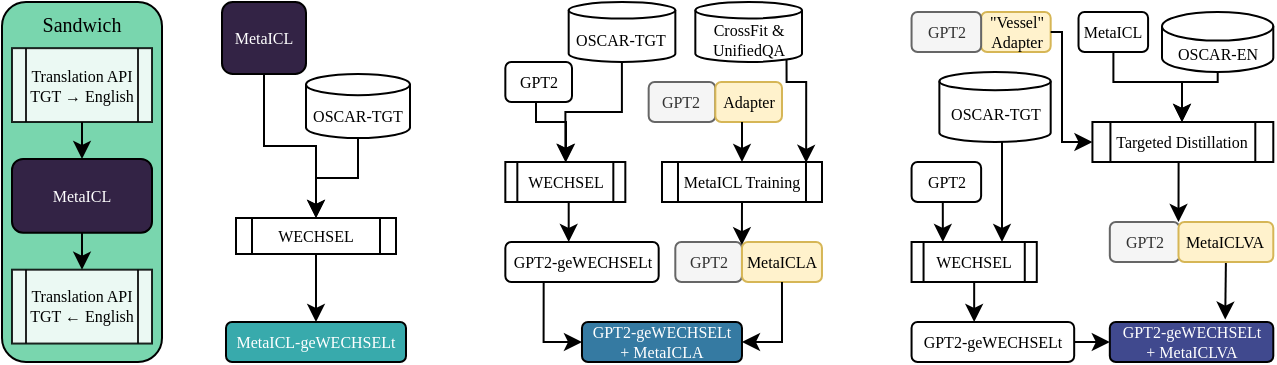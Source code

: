 <mxfile version="20.8.13" type="device"><diagram id="Yv9vvdRH6epgkQJvcxNX" name="Page-1"><mxGraphModel dx="811" dy="434" grid="1" gridSize="10" guides="1" tooltips="1" connect="1" arrows="1" fold="1" page="1" pageScale="1" pageWidth="827" pageHeight="1169" math="0" shadow="0"><root><mxCell id="0"/><mxCell id="1" parent="0"/><mxCell id="vb2ocooGm4I7WfYoiAuB-105" value="" style="group" parent="1" vertex="1" connectable="0"><mxGeometry x="140" y="240" width="94" height="180" as="geometry"/></mxCell><mxCell id="vb2ocooGm4I7WfYoiAuB-9" value="&lt;font style=&quot;font-size: 8px;&quot;&gt;MetaICL&lt;/font&gt;" style="rounded=1;whiteSpace=wrap;html=1;fontSize=8;fontFamily=Times New Roman;fillColor=#332345;fontColor=#FFFFFF;" parent="vb2ocooGm4I7WfYoiAuB-105" vertex="1"><mxGeometry width="42" height="36" as="geometry"/></mxCell><mxCell id="vb2ocooGm4I7WfYoiAuB-12" value="WECHSEL" style="shape=process;whiteSpace=wrap;html=1;backgroundOutline=1;fontFamily=Times New Roman;fontSize=8;" parent="vb2ocooGm4I7WfYoiAuB-105" vertex="1"><mxGeometry x="7" y="108" width="80" height="18" as="geometry"/></mxCell><mxCell id="vb2ocooGm4I7WfYoiAuB-11" value="" style="edgeStyle=orthogonalEdgeStyle;rounded=0;orthogonalLoop=1;jettySize=auto;html=1;fontFamily=Times New Roman;fontSize=8;" parent="vb2ocooGm4I7WfYoiAuB-105" source="vb2ocooGm4I7WfYoiAuB-9" target="vb2ocooGm4I7WfYoiAuB-12" edge="1"><mxGeometry relative="1" as="geometry"><mxPoint x="22.5" y="90" as="targetPoint"/></mxGeometry></mxCell><mxCell id="vb2ocooGm4I7WfYoiAuB-14" value="OSCAR-TGT" style="shape=cylinder3;whiteSpace=wrap;html=1;boundedLbl=1;backgroundOutline=1;size=5.286;fontFamily=Times New Roman;fontSize=8;" parent="vb2ocooGm4I7WfYoiAuB-105" vertex="1"><mxGeometry x="42" y="36" width="52" height="32" as="geometry"/></mxCell><mxCell id="vb2ocooGm4I7WfYoiAuB-17" value="MetaICL-geWECHSELt" style="rounded=1;whiteSpace=wrap;html=1;fontFamily=Times New Roman;fontSize=8;fillColor=#38aaac;fontColor=#FFFFFF;" parent="vb2ocooGm4I7WfYoiAuB-105" vertex="1"><mxGeometry x="2" y="160" width="90" height="20" as="geometry"/></mxCell><mxCell id="vb2ocooGm4I7WfYoiAuB-18" value="" style="edgeStyle=orthogonalEdgeStyle;rounded=0;orthogonalLoop=1;jettySize=auto;html=1;fontFamily=Times New Roman;fontSize=8;" parent="vb2ocooGm4I7WfYoiAuB-105" source="vb2ocooGm4I7WfYoiAuB-12" target="vb2ocooGm4I7WfYoiAuB-17" edge="1"><mxGeometry relative="1" as="geometry"/></mxCell><mxCell id="vb2ocooGm4I7WfYoiAuB-31" value="" style="edgeStyle=orthogonalEdgeStyle;rounded=0;orthogonalLoop=1;jettySize=auto;html=1;fontFamily=Times New Roman;exitX=0.5;exitY=1;exitDx=0;exitDy=0;exitPerimeter=0;entryX=0.5;entryY=0;entryDx=0;entryDy=0;fontSize=8;" parent="vb2ocooGm4I7WfYoiAuB-105" source="vb2ocooGm4I7WfYoiAuB-14" target="vb2ocooGm4I7WfYoiAuB-12" edge="1"><mxGeometry relative="1" as="geometry"><mxPoint x="9.52" y="81.0" as="sourcePoint"/><mxPoint x="48.52" y="117.0" as="targetPoint"/></mxGeometry></mxCell><mxCell id="Fh5sjH1sP625enpo1OQT-14" value="" style="group" vertex="1" connectable="0" parent="1"><mxGeometry x="30" y="240" width="80" height="180" as="geometry"/></mxCell><mxCell id="Fh5sjH1sP625enpo1OQT-1" value="&lt;font style=&quot;font-size: 10px;&quot; face=&quot;Times New Roman&quot;&gt;Sandwich&lt;br&gt;&lt;br&gt;&lt;br&gt;&lt;br&gt;&lt;br&gt;&lt;br&gt;&lt;br&gt;&lt;br&gt;&lt;br&gt;&lt;br&gt;&lt;br&gt;&lt;br&gt;&lt;/font&gt;" style="rounded=1;whiteSpace=wrap;html=1;fillColor=#79d6ae;container=0;" vertex="1" parent="Fh5sjH1sP625enpo1OQT-14"><mxGeometry width="80" height="180" as="geometry"/></mxCell><mxCell id="vb2ocooGm4I7WfYoiAuB-6" value="Translation API&lt;br style=&quot;font-size: 8px;&quot;&gt;TGT ← English" style="shape=process;whiteSpace=wrap;html=1;backgroundOutline=1;fontFamily=Times New Roman;fontSize=8;fillColor=#FFFFFF;opacity=85;container=0;" parent="Fh5sjH1sP625enpo1OQT-14" vertex="1"><mxGeometry x="5" y="133.846" width="70" height="36.923" as="geometry"/></mxCell><mxCell id="Fh5sjH1sP625enpo1OQT-5" style="edgeStyle=orthogonalEdgeStyle;rounded=0;orthogonalLoop=1;jettySize=auto;html=1;exitX=0.5;exitY=1;exitDx=0;exitDy=0;entryX=0.5;entryY=0;entryDx=0;entryDy=0;fontFamily=Times New Roman;fontSize=10;fontColor=#FFFFFF;" edge="1" parent="Fh5sjH1sP625enpo1OQT-14" source="vb2ocooGm4I7WfYoiAuB-1" target="vb2ocooGm4I7WfYoiAuB-6"><mxGeometry relative="1" as="geometry"/></mxCell><mxCell id="vb2ocooGm4I7WfYoiAuB-1" value="&lt;font style=&quot;font-size: 8px;&quot;&gt;MetaICL&lt;/font&gt;" style="rounded=1;whiteSpace=wrap;html=1;fontSize=8;fontFamily=Times New Roman;fillColor=#332345;container=0;fontColor=#FFFFFF;" parent="Fh5sjH1sP625enpo1OQT-14" vertex="1"><mxGeometry x="5" y="78.462" width="70" height="36.923" as="geometry"/></mxCell><mxCell id="Fh5sjH1sP625enpo1OQT-4" style="edgeStyle=orthogonalEdgeStyle;rounded=0;orthogonalLoop=1;jettySize=auto;html=1;exitX=0.5;exitY=1;exitDx=0;exitDy=0;entryX=0.5;entryY=0;entryDx=0;entryDy=0;fontFamily=Times New Roman;fontSize=10;fontColor=#FFFFFF;" edge="1" parent="Fh5sjH1sP625enpo1OQT-14" source="vb2ocooGm4I7WfYoiAuB-2" target="vb2ocooGm4I7WfYoiAuB-1"><mxGeometry relative="1" as="geometry"/></mxCell><mxCell id="vb2ocooGm4I7WfYoiAuB-2" value="Translation API&lt;br style=&quot;font-size: 8px;&quot;&gt;TGT → English" style="shape=process;whiteSpace=wrap;html=1;backgroundOutline=1;fontFamily=Times New Roman;fontSize=8;fillColor=#FFFFFF;opacity=85;container=0;" parent="Fh5sjH1sP625enpo1OQT-14" vertex="1"><mxGeometry x="5" y="23.077" width="70" height="36.923" as="geometry"/></mxCell><mxCell id="Fh5sjH1sP625enpo1OQT-15" value="" style="group" vertex="1" connectable="0" parent="1"><mxGeometry x="281.667" y="240" width="158.327" height="180" as="geometry"/></mxCell><mxCell id="vb2ocooGm4I7WfYoiAuB-20" value="&lt;font style=&quot;font-size: 8px;&quot;&gt;GPT2&lt;/font&gt;" style="rounded=1;whiteSpace=wrap;html=1;fontSize=8;fontFamily=Times New Roman;" parent="Fh5sjH1sP625enpo1OQT-15" vertex="1"><mxGeometry x="0.003" y="30" width="33.33" height="20" as="geometry"/></mxCell><mxCell id="vb2ocooGm4I7WfYoiAuB-21" value="OSCAR-TGT" style="shape=cylinder3;whiteSpace=wrap;html=1;boundedLbl=1;backgroundOutline=1;size=4.143;fontFamily=Times New Roman;fontSize=8;" parent="Fh5sjH1sP625enpo1OQT-15" vertex="1"><mxGeometry x="31.673" width="53.33" height="30" as="geometry"/></mxCell><mxCell id="vb2ocooGm4I7WfYoiAuB-23" value="WECHSEL" style="shape=process;whiteSpace=wrap;html=1;backgroundOutline=1;fontFamily=Times New Roman;fontSize=8;" parent="Fh5sjH1sP625enpo1OQT-15" vertex="1"><mxGeometry y="80" width="60.0" height="20" as="geometry"/></mxCell><mxCell id="vb2ocooGm4I7WfYoiAuB-26" value="" style="edgeStyle=orthogonalEdgeStyle;rounded=0;orthogonalLoop=1;jettySize=auto;html=1;fontFamily=Times New Roman;fontSize=8;" parent="Fh5sjH1sP625enpo1OQT-15" source="vb2ocooGm4I7WfYoiAuB-20" target="vb2ocooGm4I7WfYoiAuB-23" edge="1"><mxGeometry relative="1" as="geometry"><Array as="points"><mxPoint x="15.333" y="60"/><mxPoint x="30.333" y="60"/></Array></mxGeometry></mxCell><mxCell id="vb2ocooGm4I7WfYoiAuB-25" value="" style="edgeStyle=orthogonalEdgeStyle;rounded=0;orthogonalLoop=1;jettySize=auto;html=1;fontFamily=Times New Roman;fontSize=8;" parent="Fh5sjH1sP625enpo1OQT-15" source="vb2ocooGm4I7WfYoiAuB-21" target="vb2ocooGm4I7WfYoiAuB-23" edge="1"><mxGeometry relative="1" as="geometry"/></mxCell><mxCell id="vb2ocooGm4I7WfYoiAuB-32" value="&lt;font style=&quot;font-size: 8px;&quot;&gt;GPT2-geWECHSELt&lt;/font&gt;" style="rounded=1;whiteSpace=wrap;html=1;fontSize=8;fontFamily=Times New Roman;" parent="Fh5sjH1sP625enpo1OQT-15" vertex="1"><mxGeometry x="0.003" y="120" width="76.67" height="20" as="geometry"/></mxCell><mxCell id="vb2ocooGm4I7WfYoiAuB-33" value="" style="edgeStyle=orthogonalEdgeStyle;rounded=0;orthogonalLoop=1;jettySize=auto;html=1;fontFamily=Times New Roman;exitX=0.5;exitY=1;exitDx=0;exitDy=0;fontSize=8;" parent="Fh5sjH1sP625enpo1OQT-15" source="vb2ocooGm4I7WfYoiAuB-23" target="vb2ocooGm4I7WfYoiAuB-32" edge="1"><mxGeometry relative="1" as="geometry"><Array as="points"><mxPoint x="31.667" y="100"/></Array></mxGeometry></mxCell><mxCell id="vb2ocooGm4I7WfYoiAuB-35" value="CrossFit &amp;amp; UnifiedQA" style="shape=cylinder3;whiteSpace=wrap;html=1;boundedLbl=1;backgroundOutline=1;size=4.121;fontFamily=Times New Roman;fontSize=8;" parent="Fh5sjH1sP625enpo1OQT-15" vertex="1"><mxGeometry x="95.003" width="53.33" height="30" as="geometry"/></mxCell><mxCell id="vb2ocooGm4I7WfYoiAuB-36" value="MetaICL Training" style="shape=process;whiteSpace=wrap;html=1;backgroundOutline=1;fontFamily=Times New Roman;fontSize=8;" parent="Fh5sjH1sP625enpo1OQT-15" vertex="1"><mxGeometry x="78.327" y="80" width="80" height="20" as="geometry"/></mxCell><mxCell id="vb2ocooGm4I7WfYoiAuB-102" style="edgeStyle=orthogonalEdgeStyle;rounded=0;orthogonalLoop=1;jettySize=auto;html=1;exitX=0.855;exitY=1;exitDx=0;exitDy=-1.195;exitPerimeter=0;entryX=0.901;entryY=0.021;entryDx=0;entryDy=0;entryPerimeter=0;fontFamily=Times New Roman;fontSize=8;" parent="Fh5sjH1sP625enpo1OQT-15" source="vb2ocooGm4I7WfYoiAuB-35" target="vb2ocooGm4I7WfYoiAuB-36" edge="1"><mxGeometry relative="1" as="geometry"><Array as="points"><mxPoint x="140.333" y="40"/><mxPoint x="150.333" y="40"/></Array></mxGeometry></mxCell><mxCell id="vb2ocooGm4I7WfYoiAuB-40" value="" style="group;fontSize=8;fontFamily=Times New Roman;" parent="Fh5sjH1sP625enpo1OQT-15" vertex="1" connectable="0"><mxGeometry x="71.67" y="30" width="66.667" height="40" as="geometry"/></mxCell><mxCell id="vb2ocooGm4I7WfYoiAuB-34" value="&lt;font style=&quot;font-size: 8px;&quot;&gt;GPT2&lt;/font&gt;" style="rounded=1;whiteSpace=wrap;html=1;fontSize=8;fontFamily=Times New Roman;fillColor=#f5f5f5;fontColor=#333333;strokeColor=#666666;" parent="vb2ocooGm4I7WfYoiAuB-40" vertex="1"><mxGeometry y="10" width="33.33" height="20" as="geometry"/></mxCell><mxCell id="vb2ocooGm4I7WfYoiAuB-37" value="&lt;font style=&quot;font-size: 8px;&quot;&gt;Adapter&lt;/font&gt;" style="rounded=1;whiteSpace=wrap;html=1;fontSize=8;fontFamily=Times New Roman;fillColor=#fff2cc;strokeColor=#d6b656;" parent="vb2ocooGm4I7WfYoiAuB-40" vertex="1"><mxGeometry x="33.33" y="10" width="33.33" height="20" as="geometry"/></mxCell><mxCell id="vb2ocooGm4I7WfYoiAuB-45" value="" style="group;fontSize=8;fontFamily=Times New Roman;" parent="Fh5sjH1sP625enpo1OQT-15" vertex="1" connectable="0"><mxGeometry x="84.99" y="110" width="73.333" height="40" as="geometry"/></mxCell><mxCell id="vb2ocooGm4I7WfYoiAuB-46" value="&lt;font style=&quot;font-size: 8px;&quot;&gt;GPT2&lt;/font&gt;" style="rounded=1;whiteSpace=wrap;html=1;fontSize=8;fontFamily=Times New Roman;fillColor=#f5f5f5;fontColor=#333333;strokeColor=#666666;" parent="vb2ocooGm4I7WfYoiAuB-45" vertex="1"><mxGeometry y="10" width="33.33" height="20" as="geometry"/></mxCell><mxCell id="vb2ocooGm4I7WfYoiAuB-47" value="&lt;font style=&quot;font-size: 8px;&quot;&gt;MetaICLA&lt;/font&gt;" style="rounded=1;whiteSpace=wrap;html=1;fontSize=8;fontFamily=Times New Roman;fillColor=#fff2cc;strokeColor=#d6b656;glass=0;" parent="vb2ocooGm4I7WfYoiAuB-45" vertex="1"><mxGeometry x="33.33" y="10" width="40" height="20" as="geometry"/></mxCell><mxCell id="vb2ocooGm4I7WfYoiAuB-53" value="&lt;span style=&quot;font-size: 8px;&quot;&gt;GPT2-geWECHSELt&lt;br style=&quot;font-size: 8px;&quot;&gt;+ MetaICLA&lt;br style=&quot;font-size: 8px;&quot;&gt;&lt;/span&gt;" style="whiteSpace=wrap;html=1;rounded=1;fontSize=8;fontFamily=Times New Roman;fillColor=#357aa2;fontColor=#FFFFFF;" parent="Fh5sjH1sP625enpo1OQT-15" vertex="1"><mxGeometry x="38.323" y="160" width="80" height="20" as="geometry"/></mxCell><mxCell id="Fh5sjH1sP625enpo1OQT-13" style="edgeStyle=orthogonalEdgeStyle;rounded=0;orthogonalLoop=1;jettySize=auto;html=1;exitX=0.5;exitY=1;exitDx=0;exitDy=0;fontFamily=Times New Roman;fontSize=10;fontColor=#FFFFFF;entryX=-0.001;entryY=0.078;entryDx=0;entryDy=0;entryPerimeter=0;" edge="1" parent="Fh5sjH1sP625enpo1OQT-15" source="vb2ocooGm4I7WfYoiAuB-36" target="vb2ocooGm4I7WfYoiAuB-47"><mxGeometry relative="1" as="geometry"><mxPoint x="118.333" y="120" as="targetPoint"/></mxGeometry></mxCell><mxCell id="vb2ocooGm4I7WfYoiAuB-98" value="" style="edgeStyle=orthogonalEdgeStyle;rounded=0;orthogonalLoop=1;jettySize=auto;html=1;fontFamily=Times New Roman;fontSize=8;entryX=0.5;entryY=0;entryDx=0;entryDy=0;" parent="Fh5sjH1sP625enpo1OQT-15" source="vb2ocooGm4I7WfYoiAuB-37" target="vb2ocooGm4I7WfYoiAuB-36" edge="1"><mxGeometry relative="1" as="geometry"><Array as="points"><mxPoint x="118.333" y="70"/><mxPoint x="118.333" y="70"/></Array></mxGeometry></mxCell><mxCell id="vb2ocooGm4I7WfYoiAuB-108" value="" style="edgeStyle=orthogonalEdgeStyle;rounded=0;orthogonalLoop=1;jettySize=auto;html=1;fontFamily=Times New Roman;fontSize=8;exitX=0.5;exitY=1;exitDx=0;exitDy=0;entryX=1;entryY=0.5;entryDx=0;entryDy=0;" parent="Fh5sjH1sP625enpo1OQT-15" source="vb2ocooGm4I7WfYoiAuB-47" target="vb2ocooGm4I7WfYoiAuB-53" edge="1"><mxGeometry relative="1" as="geometry"><mxPoint x="24.982" y="160" as="sourcePoint"/><mxPoint x="48.333" y="205" as="targetPoint"/><Array as="points"><mxPoint x="138.333" y="170"/></Array></mxGeometry></mxCell><mxCell id="vb2ocooGm4I7WfYoiAuB-109" value="" style="edgeStyle=orthogonalEdgeStyle;rounded=0;orthogonalLoop=1;jettySize=auto;html=1;fontFamily=Times New Roman;fontSize=8;exitX=0.25;exitY=1;exitDx=0;exitDy=0;entryX=0;entryY=0.5;entryDx=0;entryDy=0;" parent="Fh5sjH1sP625enpo1OQT-15" source="vb2ocooGm4I7WfYoiAuB-32" target="vb2ocooGm4I7WfYoiAuB-53" edge="1"><mxGeometry relative="1" as="geometry"><mxPoint x="34.982" y="170" as="sourcePoint"/><mxPoint x="58.333" y="215" as="targetPoint"/><Array as="points"><mxPoint x="19.333" y="170"/></Array></mxGeometry></mxCell><mxCell id="Fh5sjH1sP625enpo1OQT-16" value="" style="group" vertex="1" connectable="0" parent="1"><mxGeometry x="484.779" y="245" width="180.873" height="175" as="geometry"/></mxCell><mxCell id="vb2ocooGm4I7WfYoiAuB-60" value="&lt;font style=&quot;font-size: 8px;&quot;&gt;GPT2-geWECHSELt&lt;/font&gt;" style="rounded=1;whiteSpace=wrap;html=1;fontSize=8;fontFamily=Times New Roman;" parent="Fh5sjH1sP625enpo1OQT-16" vertex="1"><mxGeometry x="0.001" y="155" width="81.31" height="20" as="geometry"/></mxCell><mxCell id="vb2ocooGm4I7WfYoiAuB-97" value="" style="edgeStyle=orthogonalEdgeStyle;rounded=0;orthogonalLoop=1;jettySize=auto;html=1;fontFamily=Times New Roman;fontSize=8;" parent="Fh5sjH1sP625enpo1OQT-16" source="vb2ocooGm4I7WfYoiAuB-61" target="vb2ocooGm4I7WfYoiAuB-60" edge="1"><mxGeometry relative="1" as="geometry"><Array as="points"><mxPoint x="19.221" y="165"/><mxPoint x="19.221" y="165"/></Array></mxGeometry></mxCell><mxCell id="vb2ocooGm4I7WfYoiAuB-61" value="WECHSEL" style="shape=process;whiteSpace=wrap;html=1;backgroundOutline=1;fontFamily=Times New Roman;fontSize=8;" parent="Fh5sjH1sP625enpo1OQT-16" vertex="1"><mxGeometry y="115" width="62.609" height="20" as="geometry"/></mxCell><mxCell id="vb2ocooGm4I7WfYoiAuB-63" value="" style="edgeStyle=orthogonalEdgeStyle;rounded=0;orthogonalLoop=1;jettySize=auto;html=1;fontFamily=Times New Roman;fontSize=8;" parent="Fh5sjH1sP625enpo1OQT-16" source="vb2ocooGm4I7WfYoiAuB-65" target="vb2ocooGm4I7WfYoiAuB-61" edge="1"><mxGeometry relative="1" as="geometry"><Array as="points"><mxPoint x="45.221" y="95"/><mxPoint x="45.221" y="95"/></Array></mxGeometry></mxCell><mxCell id="vb2ocooGm4I7WfYoiAuB-65" value="OSCAR-TGT" style="shape=cylinder3;whiteSpace=wrap;html=1;boundedLbl=1;backgroundOutline=1;size=4.571;fontFamily=Times New Roman;fontSize=8;" parent="Fh5sjH1sP625enpo1OQT-16" vertex="1"><mxGeometry x="13.911" y="30" width="55.65" height="35" as="geometry"/></mxCell><mxCell id="vb2ocooGm4I7WfYoiAuB-110" style="edgeStyle=orthogonalEdgeStyle;rounded=0;orthogonalLoop=1;jettySize=auto;html=1;exitX=0.5;exitY=1;exitDx=0;exitDy=0;entryX=0.25;entryY=0;entryDx=0;entryDy=0;fontFamily=Times New Roman;fontSize=8;" parent="Fh5sjH1sP625enpo1OQT-16" source="vb2ocooGm4I7WfYoiAuB-66" target="vb2ocooGm4I7WfYoiAuB-61" edge="1"><mxGeometry relative="1" as="geometry"/></mxCell><mxCell id="vb2ocooGm4I7WfYoiAuB-66" value="&lt;font style=&quot;font-size: 8px;&quot;&gt;GPT2&lt;/font&gt;" style="rounded=1;whiteSpace=wrap;html=1;fontSize=8;fontFamily=Times New Roman;" parent="Fh5sjH1sP625enpo1OQT-16" vertex="1"><mxGeometry x="0.001" y="75" width="34.78" height="20" as="geometry"/></mxCell><mxCell id="vb2ocooGm4I7WfYoiAuB-67" value="OSCAR-EN" style="shape=cylinder3;whiteSpace=wrap;html=1;boundedLbl=1;backgroundOutline=1;size=7.152;fontFamily=Times New Roman;fontSize=8;" parent="Fh5sjH1sP625enpo1OQT-16" vertex="1"><mxGeometry x="125.221" width="55.65" height="30" as="geometry"/></mxCell><mxCell id="vb2ocooGm4I7WfYoiAuB-68" value="&lt;font style=&quot;font-size: 8px;&quot;&gt;MetaICL&lt;/font&gt;" style="rounded=1;whiteSpace=wrap;html=1;fontSize=8;fontFamily=Times New Roman;" parent="Fh5sjH1sP625enpo1OQT-16" vertex="1"><mxGeometry x="83.481" width="34.78" height="20" as="geometry"/></mxCell><mxCell id="vb2ocooGm4I7WfYoiAuB-69" value="&lt;font style=&quot;font-size: 8px;&quot;&gt;&quot;Vessel&quot;&lt;br style=&quot;font-size: 8px;&quot;&gt;Adapter&lt;/font&gt;" style="rounded=1;whiteSpace=wrap;html=1;fontSize=8;fontFamily=Times New Roman;fillColor=#fff2cc;strokeColor=#d6b656;" parent="Fh5sjH1sP625enpo1OQT-16" vertex="1"><mxGeometry x="34.781" width="34.78" height="20" as="geometry"/></mxCell><mxCell id="vb2ocooGm4I7WfYoiAuB-70" value="&lt;font style=&quot;font-size: 8px;&quot;&gt;GPT2&lt;/font&gt;" style="rounded=1;whiteSpace=wrap;html=1;fontSize=8;fontFamily=Times New Roman;fillColor=#f5f5f5;fontColor=#333333;strokeColor=#666666;" parent="Fh5sjH1sP625enpo1OQT-16" vertex="1"><mxGeometry x="0.001" width="34.78" height="20" as="geometry"/></mxCell><mxCell id="vb2ocooGm4I7WfYoiAuB-71" value="Targeted Distillation" style="shape=process;whiteSpace=wrap;html=1;backgroundOutline=1;fontFamily=Times New Roman;fontSize=8;" parent="Fh5sjH1sP625enpo1OQT-16" vertex="1"><mxGeometry x="90.438" y="55" width="90.435" height="20" as="geometry"/></mxCell><mxCell id="vb2ocooGm4I7WfYoiAuB-92" value="" style="edgeStyle=orthogonalEdgeStyle;rounded=0;orthogonalLoop=1;jettySize=auto;html=1;fontFamily=Times New Roman;fontSize=8;entryX=0.5;entryY=0;entryDx=0;entryDy=0;" parent="Fh5sjH1sP625enpo1OQT-16" source="vb2ocooGm4I7WfYoiAuB-67" target="vb2ocooGm4I7WfYoiAuB-71" edge="1"><mxGeometry relative="1" as="geometry"><Array as="points"><mxPoint x="153.221" y="35"/><mxPoint x="135.221" y="35"/><mxPoint x="135.221" y="55"/></Array></mxGeometry></mxCell><mxCell id="vb2ocooGm4I7WfYoiAuB-93" value="" style="edgeStyle=orthogonalEdgeStyle;rounded=0;orthogonalLoop=1;jettySize=auto;html=1;fontFamily=Times New Roman;fontSize=8;entryX=0.5;entryY=0;entryDx=0;entryDy=0;" parent="Fh5sjH1sP625enpo1OQT-16" source="vb2ocooGm4I7WfYoiAuB-68" target="vb2ocooGm4I7WfYoiAuB-71" edge="1"><mxGeometry relative="1" as="geometry"><Array as="points"><mxPoint x="101.221" y="35"/><mxPoint x="135.221" y="35"/><mxPoint x="135.221" y="55"/></Array></mxGeometry></mxCell><mxCell id="vb2ocooGm4I7WfYoiAuB-73" value="&lt;font style=&quot;font-size: 8px;&quot;&gt;GPT2&lt;/font&gt;" style="rounded=1;whiteSpace=wrap;html=1;fontSize=8;fontFamily=Times New Roman;fillColor=#f5f5f5;fontColor=#333333;strokeColor=#666666;" parent="Fh5sjH1sP625enpo1OQT-16" vertex="1"><mxGeometry x="99.131" y="105" width="34.78" height="20" as="geometry"/></mxCell><mxCell id="vb2ocooGm4I7WfYoiAuB-80" value="" style="edgeStyle=orthogonalEdgeStyle;rounded=0;orthogonalLoop=1;jettySize=auto;html=1;fontFamily=Times New Roman;entryX=0;entryY=0.5;entryDx=0;entryDy=0;fontSize=8;exitX=1;exitY=0.5;exitDx=0;exitDy=0;" parent="Fh5sjH1sP625enpo1OQT-16" source="vb2ocooGm4I7WfYoiAuB-69" target="vb2ocooGm4I7WfYoiAuB-71" edge="1"><mxGeometry relative="1" as="geometry"><mxPoint x="95.221" y="25" as="sourcePoint"/><mxPoint x="232.352" y="125" as="targetPoint"/><Array as="points"><mxPoint x="75.221" y="10"/><mxPoint x="75.221" y="65"/></Array></mxGeometry></mxCell><mxCell id="vb2ocooGm4I7WfYoiAuB-81" value="&lt;span style=&quot;font-size: 8px;&quot;&gt;GPT2-geWECHSELt&lt;br style=&quot;font-size: 8px;&quot;&gt;+ MetaICLVA&lt;br style=&quot;font-size: 8px;&quot;&gt;&lt;/span&gt;" style="whiteSpace=wrap;html=1;rounded=1;fontSize=8;fontFamily=Times New Roman;fillColor=#40498e;fontColor=#FFFFFF;" parent="Fh5sjH1sP625enpo1OQT-16" vertex="1"><mxGeometry x="99.131" y="155" width="81.74" height="20" as="geometry"/></mxCell><mxCell id="vb2ocooGm4I7WfYoiAuB-113" style="edgeStyle=orthogonalEdgeStyle;rounded=0;orthogonalLoop=1;jettySize=auto;html=1;exitX=1;exitY=0.5;exitDx=0;exitDy=0;entryX=0;entryY=0.5;entryDx=0;entryDy=0;fontFamily=Times New Roman;fontSize=8;" parent="Fh5sjH1sP625enpo1OQT-16" source="vb2ocooGm4I7WfYoiAuB-60" target="vb2ocooGm4I7WfYoiAuB-81" edge="1"><mxGeometry relative="1" as="geometry"/></mxCell><mxCell id="Fh5sjH1sP625enpo1OQT-12" style="edgeStyle=orthogonalEdgeStyle;rounded=0;orthogonalLoop=1;jettySize=auto;html=1;exitX=0.5;exitY=1;exitDx=0;exitDy=0;entryX=0.706;entryY=-0.062;entryDx=0;entryDy=0;entryPerimeter=0;fontFamily=Times New Roman;fontSize=10;fontColor=#FFFFFF;" edge="1" parent="Fh5sjH1sP625enpo1OQT-16" source="vb2ocooGm4I7WfYoiAuB-72" target="vb2ocooGm4I7WfYoiAuB-81"><mxGeometry relative="1" as="geometry"/></mxCell><mxCell id="vb2ocooGm4I7WfYoiAuB-72" value="&lt;font style=&quot;font-size: 8px;&quot;&gt;MetaICLVA&lt;/font&gt;" style="rounded=1;whiteSpace=wrap;html=1;fontSize=8;fontFamily=Times New Roman;fillColor=#fff2cc;strokeColor=#d6b656;fillStyle=auto;gradientDirection=west;glass=0;" parent="Fh5sjH1sP625enpo1OQT-16" vertex="1"><mxGeometry x="133.471" y="105" width="47.4" height="20" as="geometry"/></mxCell><mxCell id="Fh5sjH1sP625enpo1OQT-9" style="edgeStyle=orthogonalEdgeStyle;rounded=0;orthogonalLoop=1;jettySize=auto;html=1;exitX=0.5;exitY=1;exitDx=0;exitDy=0;entryX=0;entryY=0;entryDx=0;entryDy=0;fontFamily=Times New Roman;fontSize=10;fontColor=#FFFFFF;" edge="1" parent="Fh5sjH1sP625enpo1OQT-16" source="vb2ocooGm4I7WfYoiAuB-71" target="vb2ocooGm4I7WfYoiAuB-72"><mxGeometry relative="1" as="geometry"/></mxCell></root></mxGraphModel></diagram></mxfile>